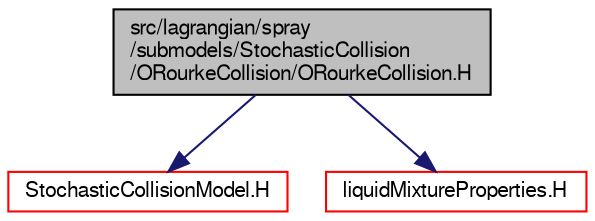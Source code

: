 digraph "src/lagrangian/spray/submodels/StochasticCollision/ORourkeCollision/ORourkeCollision.H"
{
  bgcolor="transparent";
  edge [fontname="FreeSans",fontsize="10",labelfontname="FreeSans",labelfontsize="10"];
  node [fontname="FreeSans",fontsize="10",shape=record];
  Node0 [label="src/lagrangian/spray\l/submodels/StochasticCollision\l/ORourkeCollision/ORourkeCollision.H",height=0.2,width=0.4,color="black", fillcolor="grey75", style="filled", fontcolor="black"];
  Node0 -> Node1 [color="midnightblue",fontsize="10",style="solid",fontname="FreeSans"];
  Node1 [label="StochasticCollisionModel.H",height=0.2,width=0.4,color="red",URL="$a05984.html"];
  Node0 -> Node88 [color="midnightblue",fontsize="10",style="solid",fontname="FreeSans"];
  Node88 [label="liquidMixtureProperties.H",height=0.2,width=0.4,color="red",URL="$a15596.html"];
}
